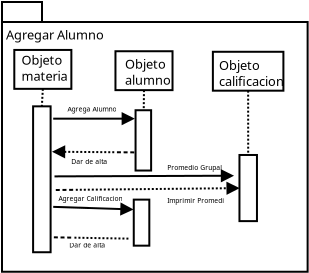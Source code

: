 <?xml version="1.0" encoding="UTF-8"?>
<dia:diagram xmlns:dia="http://www.lysator.liu.se/~alla/dia/">
  <dia:layer name="Fondo" visible="true" active="true">
    <dia:object type="UML - LargePackage" version="0" id="O0">
      <dia:attribute name="obj_pos">
        <dia:point val="0.118,24.039"/>
      </dia:attribute>
      <dia:attribute name="obj_bb">
        <dia:rectangle val="0.068,22.989;15.45,36.576"/>
      </dia:attribute>
      <dia:attribute name="meta">
        <dia:composite type="dict"/>
      </dia:attribute>
      <dia:attribute name="elem_corner">
        <dia:point val="0.118,24.039"/>
      </dia:attribute>
      <dia:attribute name="elem_width">
        <dia:real val="15.281"/>
      </dia:attribute>
      <dia:attribute name="elem_height">
        <dia:real val="12.487"/>
      </dia:attribute>
      <dia:attribute name="line_width">
        <dia:real val="0.1"/>
      </dia:attribute>
      <dia:attribute name="line_colour">
        <dia:color val="#000000"/>
      </dia:attribute>
      <dia:attribute name="fill_colour">
        <dia:color val="#ffffff"/>
      </dia:attribute>
      <dia:attribute name="text_colour">
        <dia:color val="#000000"/>
      </dia:attribute>
      <dia:attribute name="stereotype">
        <dia:string>##</dia:string>
      </dia:attribute>
      <dia:attribute name="name">
        <dia:string>##</dia:string>
      </dia:attribute>
    </dia:object>
    <dia:object type="Standard - Text" version="1" id="O1">
      <dia:attribute name="obj_pos">
        <dia:point val="0.313,24.914"/>
      </dia:attribute>
      <dia:attribute name="obj_bb">
        <dia:rectangle val="0.313,24.274;4.873,25.047"/>
      </dia:attribute>
      <dia:attribute name="text">
        <dia:composite type="text">
          <dia:attribute name="string">
            <dia:string>#Agregar Alumno#</dia:string>
          </dia:attribute>
          <dia:attribute name="font">
            <dia:font family="sans" style="0" name="Helvetica"/>
          </dia:attribute>
          <dia:attribute name="height">
            <dia:real val="0.8"/>
          </dia:attribute>
          <dia:attribute name="pos">
            <dia:point val="0.313,24.914"/>
          </dia:attribute>
          <dia:attribute name="color">
            <dia:color val="#000000"/>
          </dia:attribute>
          <dia:attribute name="alignment">
            <dia:enum val="0"/>
          </dia:attribute>
        </dia:composite>
      </dia:attribute>
      <dia:attribute name="valign">
        <dia:enum val="3"/>
      </dia:attribute>
      <dia:childnode parent="O0"/>
    </dia:object>
    <dia:object type="Standard - Box" version="0" id="O2">
      <dia:attribute name="obj_pos">
        <dia:point val="0.733,25.436"/>
      </dia:attribute>
      <dia:attribute name="obj_bb">
        <dia:rectangle val="0.683,25.386;3.636,27.431"/>
      </dia:attribute>
      <dia:attribute name="elem_corner">
        <dia:point val="0.733,25.436"/>
      </dia:attribute>
      <dia:attribute name="elem_width">
        <dia:real val="2.853"/>
      </dia:attribute>
      <dia:attribute name="elem_height">
        <dia:real val="1.945"/>
      </dia:attribute>
      <dia:attribute name="show_background">
        <dia:boolean val="true"/>
      </dia:attribute>
      <dia:childnode parent="O0"/>
    </dia:object>
    <dia:object type="Standard - Text" version="1" id="O3">
      <dia:attribute name="obj_pos">
        <dia:point val="1.09,26.181"/>
      </dia:attribute>
      <dia:attribute name="obj_bb">
        <dia:rectangle val="1.09,25.541;3.227,27.114"/>
      </dia:attribute>
      <dia:attribute name="text">
        <dia:composite type="text">
          <dia:attribute name="string">
            <dia:string>#Objeto
materia#</dia:string>
          </dia:attribute>
          <dia:attribute name="font">
            <dia:font family="sans" style="0" name="Helvetica"/>
          </dia:attribute>
          <dia:attribute name="height">
            <dia:real val="0.8"/>
          </dia:attribute>
          <dia:attribute name="pos">
            <dia:point val="1.09,26.181"/>
          </dia:attribute>
          <dia:attribute name="color">
            <dia:color val="#000000"/>
          </dia:attribute>
          <dia:attribute name="alignment">
            <dia:enum val="0"/>
          </dia:attribute>
        </dia:composite>
      </dia:attribute>
      <dia:attribute name="valign">
        <dia:enum val="3"/>
      </dia:attribute>
      <dia:childnode parent="O0"/>
    </dia:object>
    <dia:object type="Standard - Box" version="0" id="O4">
      <dia:attribute name="obj_pos">
        <dia:point val="1.673,28.256"/>
      </dia:attribute>
      <dia:attribute name="obj_bb">
        <dia:rectangle val="1.623,28.206;2.599,35.601"/>
      </dia:attribute>
      <dia:attribute name="elem_corner">
        <dia:point val="1.673,28.256"/>
      </dia:attribute>
      <dia:attribute name="elem_width">
        <dia:real val="0.875"/>
      </dia:attribute>
      <dia:attribute name="elem_height">
        <dia:real val="7.295"/>
      </dia:attribute>
      <dia:attribute name="show_background">
        <dia:boolean val="true"/>
      </dia:attribute>
      <dia:childnode parent="O0"/>
    </dia:object>
    <dia:object type="Standard - Box" version="0" id="O5">
      <dia:attribute name="obj_pos">
        <dia:point val="5.791,25.501"/>
      </dia:attribute>
      <dia:attribute name="obj_bb">
        <dia:rectangle val="5.741,25.451;8.694,27.496"/>
      </dia:attribute>
      <dia:attribute name="elem_corner">
        <dia:point val="5.791,25.501"/>
      </dia:attribute>
      <dia:attribute name="elem_width">
        <dia:real val="2.853"/>
      </dia:attribute>
      <dia:attribute name="elem_height">
        <dia:real val="1.945"/>
      </dia:attribute>
      <dia:attribute name="show_background">
        <dia:boolean val="true"/>
      </dia:attribute>
    </dia:object>
    <dia:object type="Standard - Text" version="1" id="O6">
      <dia:attribute name="obj_pos">
        <dia:point val="6.267,26.377"/>
      </dia:attribute>
      <dia:attribute name="obj_bb">
        <dia:rectangle val="6.248,25.718;8.35,27.348"/>
      </dia:attribute>
      <dia:attribute name="text">
        <dia:composite type="text">
          <dia:attribute name="string">
            <dia:string>#Objeto
alumno#</dia:string>
          </dia:attribute>
          <dia:attribute name="font">
            <dia:font family="sans" style="0" name="Helvetica"/>
          </dia:attribute>
          <dia:attribute name="height">
            <dia:real val="0.8"/>
          </dia:attribute>
          <dia:attribute name="pos">
            <dia:point val="6.267,26.377"/>
          </dia:attribute>
          <dia:attribute name="color">
            <dia:color val="#000000"/>
          </dia:attribute>
          <dia:attribute name="alignment">
            <dia:enum val="0"/>
          </dia:attribute>
        </dia:composite>
      </dia:attribute>
      <dia:attribute name="valign">
        <dia:enum val="3"/>
      </dia:attribute>
    </dia:object>
    <dia:object type="Standard - Box" version="0" id="O7">
      <dia:attribute name="obj_pos">
        <dia:point val="6.796,28.451"/>
      </dia:attribute>
      <dia:attribute name="obj_bb">
        <dia:rectangle val="6.746,28.401;7.624,31.516"/>
      </dia:attribute>
      <dia:attribute name="elem_corner">
        <dia:point val="6.796,28.451"/>
      </dia:attribute>
      <dia:attribute name="elem_width">
        <dia:real val="0.778"/>
      </dia:attribute>
      <dia:attribute name="elem_height">
        <dia:real val="3.015"/>
      </dia:attribute>
      <dia:attribute name="show_background">
        <dia:boolean val="true"/>
      </dia:attribute>
      <dia:childnode parent="O0"/>
    </dia:object>
    <dia:object type="Standard - Box" version="0" id="O8">
      <dia:attribute name="obj_pos">
        <dia:point val="6.706,32.92"/>
      </dia:attribute>
      <dia:attribute name="obj_bb">
        <dia:rectangle val="6.656,32.87;7.534,35.272"/>
      </dia:attribute>
      <dia:attribute name="elem_corner">
        <dia:point val="6.706,32.92"/>
      </dia:attribute>
      <dia:attribute name="elem_width">
        <dia:real val="0.778"/>
      </dia:attribute>
      <dia:attribute name="elem_height">
        <dia:real val="2.302"/>
      </dia:attribute>
      <dia:attribute name="show_background">
        <dia:boolean val="true"/>
      </dia:attribute>
    </dia:object>
    <dia:object type="Standard - Box" version="0" id="O9">
      <dia:attribute name="obj_pos">
        <dia:point val="10.662,25.528"/>
      </dia:attribute>
      <dia:attribute name="obj_bb">
        <dia:rectangle val="10.612,25.478;14.238,27.523"/>
      </dia:attribute>
      <dia:attribute name="elem_corner">
        <dia:point val="10.662,25.528"/>
      </dia:attribute>
      <dia:attribute name="elem_width">
        <dia:real val="3.526"/>
      </dia:attribute>
      <dia:attribute name="elem_height">
        <dia:real val="1.945"/>
      </dia:attribute>
      <dia:attribute name="show_background">
        <dia:boolean val="true"/>
      </dia:attribute>
    </dia:object>
    <dia:object type="Standard - Text" version="1" id="O10">
      <dia:attribute name="obj_pos">
        <dia:point val="10.968,26.442"/>
      </dia:attribute>
      <dia:attribute name="obj_bb">
        <dia:rectangle val="10.968,25.783;14.043,27.413"/>
      </dia:attribute>
      <dia:attribute name="text">
        <dia:composite type="text">
          <dia:attribute name="string">
            <dia:string>#Objeto
calificacion#</dia:string>
          </dia:attribute>
          <dia:attribute name="font">
            <dia:font family="sans" style="0" name="Helvetica"/>
          </dia:attribute>
          <dia:attribute name="height">
            <dia:real val="0.8"/>
          </dia:attribute>
          <dia:attribute name="pos">
            <dia:point val="10.968,26.442"/>
          </dia:attribute>
          <dia:attribute name="color">
            <dia:color val="#000000"/>
          </dia:attribute>
          <dia:attribute name="alignment">
            <dia:enum val="0"/>
          </dia:attribute>
        </dia:composite>
      </dia:attribute>
      <dia:attribute name="valign">
        <dia:enum val="3"/>
      </dia:attribute>
    </dia:object>
    <dia:object type="Standard - Line" version="0" id="O11">
      <dia:attribute name="obj_pos">
        <dia:point val="2.678,28.872"/>
      </dia:attribute>
      <dia:attribute name="obj_bb">
        <dia:rectangle val="2.628,28.541;6.81,29.203"/>
      </dia:attribute>
      <dia:attribute name="conn_endpoints">
        <dia:point val="2.678,28.872"/>
        <dia:point val="6.699,28.872"/>
      </dia:attribute>
      <dia:attribute name="numcp">
        <dia:int val="1"/>
      </dia:attribute>
      <dia:attribute name="end_arrow">
        <dia:enum val="3"/>
      </dia:attribute>
      <dia:attribute name="end_arrow_length">
        <dia:real val="0.5"/>
      </dia:attribute>
      <dia:attribute name="end_arrow_width">
        <dia:real val="0.5"/>
      </dia:attribute>
      <dia:childnode parent="O0"/>
    </dia:object>
    <dia:object type="Standard - Text" version="1" id="O12">
      <dia:attribute name="obj_pos">
        <dia:point val="3.392,28.516"/>
      </dia:attribute>
      <dia:attribute name="obj_bb">
        <dia:rectangle val="3.392,28.176;5.692,28.586"/>
      </dia:attribute>
      <dia:attribute name="text">
        <dia:composite type="text">
          <dia:attribute name="string">
            <dia:string>#Agrega Alumno#</dia:string>
          </dia:attribute>
          <dia:attribute name="font">
            <dia:font family="sans" style="0" name="Helvetica"/>
          </dia:attribute>
          <dia:attribute name="height">
            <dia:real val="0.426"/>
          </dia:attribute>
          <dia:attribute name="pos">
            <dia:point val="3.392,28.516"/>
          </dia:attribute>
          <dia:attribute name="color">
            <dia:color val="#000000"/>
          </dia:attribute>
          <dia:attribute name="alignment">
            <dia:enum val="0"/>
          </dia:attribute>
        </dia:composite>
      </dia:attribute>
      <dia:attribute name="valign">
        <dia:enum val="3"/>
      </dia:attribute>
      <dia:childnode parent="O0"/>
    </dia:object>
    <dia:object type="Standard - Line" version="0" id="O13">
      <dia:attribute name="obj_pos">
        <dia:point val="6.731,30.558"/>
      </dia:attribute>
      <dia:attribute name="obj_bb">
        <dia:rectangle val="2.567,30.199;6.843,30.885"/>
      </dia:attribute>
      <dia:attribute name="conn_endpoints">
        <dia:point val="6.731,30.558"/>
        <dia:point val="2.678,30.526"/>
      </dia:attribute>
      <dia:attribute name="numcp">
        <dia:int val="1"/>
      </dia:attribute>
      <dia:attribute name="line_style">
        <dia:enum val="4"/>
      </dia:attribute>
      <dia:attribute name="start_arrow">
        <dia:enum val="33"/>
      </dia:attribute>
      <dia:attribute name="start_arrow_length">
        <dia:real val="0.5"/>
      </dia:attribute>
      <dia:attribute name="start_arrow_width">
        <dia:real val="0.5"/>
      </dia:attribute>
      <dia:attribute name="end_arrow">
        <dia:enum val="3"/>
      </dia:attribute>
      <dia:attribute name="end_arrow_length">
        <dia:real val="0.5"/>
      </dia:attribute>
      <dia:attribute name="end_arrow_width">
        <dia:real val="0.5"/>
      </dia:attribute>
      <dia:childnode parent="O0"/>
    </dia:object>
    <dia:object type="Standard - Text" version="1" id="O14">
      <dia:attribute name="obj_pos">
        <dia:point val="3.576,31.135"/>
      </dia:attribute>
      <dia:attribute name="obj_bb">
        <dia:rectangle val="3.576,30.785;5.244,31.225"/>
      </dia:attribute>
      <dia:attribute name="text">
        <dia:composite type="text">
          <dia:attribute name="string">
            <dia:string>#Dar de alta#</dia:string>
          </dia:attribute>
          <dia:attribute name="font">
            <dia:font family="sans" style="0" name="Helvetica"/>
          </dia:attribute>
          <dia:attribute name="height">
            <dia:real val="0.426"/>
          </dia:attribute>
          <dia:attribute name="pos">
            <dia:point val="3.576,31.135"/>
          </dia:attribute>
          <dia:attribute name="color">
            <dia:color val="#000000"/>
          </dia:attribute>
          <dia:attribute name="alignment">
            <dia:enum val="0"/>
          </dia:attribute>
        </dia:composite>
      </dia:attribute>
      <dia:attribute name="valign">
        <dia:enum val="3"/>
      </dia:attribute>
    </dia:object>
    <dia:object type="Standard - Box" version="0" id="O15">
      <dia:attribute name="obj_pos">
        <dia:point val="11.991,30.688"/>
      </dia:attribute>
      <dia:attribute name="obj_bb">
        <dia:rectangle val="11.941,30.638;12.916,34.045"/>
      </dia:attribute>
      <dia:attribute name="elem_corner">
        <dia:point val="11.991,30.688"/>
      </dia:attribute>
      <dia:attribute name="elem_width">
        <dia:real val="0.875"/>
      </dia:attribute>
      <dia:attribute name="elem_height">
        <dia:real val="3.307"/>
      </dia:attribute>
      <dia:attribute name="show_background">
        <dia:boolean val="true"/>
      </dia:attribute>
    </dia:object>
    <dia:object type="Standard - Line" version="0" id="O16">
      <dia:attribute name="obj_pos">
        <dia:point val="2.678,33.282"/>
      </dia:attribute>
      <dia:attribute name="obj_bb">
        <dia:rectangle val="2.627,33.062;6.745,33.724"/>
      </dia:attribute>
      <dia:attribute name="conn_endpoints">
        <dia:point val="2.678,33.282"/>
        <dia:point val="6.634,33.411"/>
      </dia:attribute>
      <dia:attribute name="numcp">
        <dia:int val="1"/>
      </dia:attribute>
      <dia:attribute name="end_arrow">
        <dia:enum val="3"/>
      </dia:attribute>
      <dia:attribute name="end_arrow_length">
        <dia:real val="0.5"/>
      </dia:attribute>
      <dia:attribute name="end_arrow_width">
        <dia:real val="0.5"/>
      </dia:attribute>
      <dia:childnode parent="O0"/>
    </dia:object>
    <dia:object type="Standard - Line" version="0" id="O17">
      <dia:attribute name="obj_pos">
        <dia:point val="2.743,31.758"/>
      </dia:attribute>
      <dia:attribute name="obj_bb">
        <dia:rectangle val="2.693,31.396;11.771,32.058"/>
      </dia:attribute>
      <dia:attribute name="conn_endpoints">
        <dia:point val="2.743,31.758"/>
        <dia:point val="11.659,31.725"/>
      </dia:attribute>
      <dia:attribute name="numcp">
        <dia:int val="1"/>
      </dia:attribute>
      <dia:attribute name="end_arrow">
        <dia:enum val="3"/>
      </dia:attribute>
      <dia:attribute name="end_arrow_length">
        <dia:real val="0.5"/>
      </dia:attribute>
      <dia:attribute name="end_arrow_width">
        <dia:real val="0.5"/>
      </dia:attribute>
      <dia:childnode parent="O0"/>
    </dia:object>
    <dia:object type="Standard - Text" version="1" id="O18">
      <dia:attribute name="obj_pos">
        <dia:point val="2.938,32.99"/>
      </dia:attribute>
      <dia:attribute name="obj_bb">
        <dia:rectangle val="2.938,32.652;5.875,33.06"/>
      </dia:attribute>
      <dia:attribute name="text">
        <dia:composite type="text">
          <dia:attribute name="string">
            <dia:string>#Agregar Calificacion#</dia:string>
          </dia:attribute>
          <dia:attribute name="font">
            <dia:font family="sans" style="0" name="Helvetica"/>
          </dia:attribute>
          <dia:attribute name="height">
            <dia:real val="0.423"/>
          </dia:attribute>
          <dia:attribute name="pos">
            <dia:point val="2.938,32.99"/>
          </dia:attribute>
          <dia:attribute name="color">
            <dia:color val="#000000"/>
          </dia:attribute>
          <dia:attribute name="alignment">
            <dia:enum val="0"/>
          </dia:attribute>
        </dia:composite>
      </dia:attribute>
      <dia:attribute name="valign">
        <dia:enum val="3"/>
      </dia:attribute>
      <dia:childnode parent="O0"/>
    </dia:object>
    <dia:object type="Standard - Line" version="0" id="O19">
      <dia:attribute name="obj_pos">
        <dia:point val="6.439,34.87"/>
      </dia:attribute>
      <dia:attribute name="obj_bb">
        <dia:rectangle val="2.599,34.484;6.49,35.146"/>
      </dia:attribute>
      <dia:attribute name="conn_endpoints">
        <dia:point val="6.439,34.87"/>
        <dia:point val="2.711,34.805"/>
      </dia:attribute>
      <dia:attribute name="numcp">
        <dia:int val="1"/>
      </dia:attribute>
      <dia:attribute name="line_style">
        <dia:enum val="4"/>
      </dia:attribute>
      <dia:attribute name="end_arrow">
        <dia:enum val="33"/>
      </dia:attribute>
      <dia:attribute name="end_arrow_length">
        <dia:real val="0.5"/>
      </dia:attribute>
      <dia:attribute name="end_arrow_width">
        <dia:real val="0.5"/>
      </dia:attribute>
      <dia:childnode parent="O0"/>
    </dia:object>
    <dia:object type="Standard - Text" version="1" id="O20">
      <dia:attribute name="obj_pos">
        <dia:point val="3.479,35.315"/>
      </dia:attribute>
      <dia:attribute name="obj_bb">
        <dia:rectangle val="3.479,34.977;5.129,35.385"/>
      </dia:attribute>
      <dia:attribute name="text">
        <dia:composite type="text">
          <dia:attribute name="string">
            <dia:string>#Dar de alta#</dia:string>
          </dia:attribute>
          <dia:attribute name="font">
            <dia:font family="sans" style="0" name="Helvetica"/>
          </dia:attribute>
          <dia:attribute name="height">
            <dia:real val="0.423"/>
          </dia:attribute>
          <dia:attribute name="pos">
            <dia:point val="3.479,35.315"/>
          </dia:attribute>
          <dia:attribute name="color">
            <dia:color val="#000000"/>
          </dia:attribute>
          <dia:attribute name="alignment">
            <dia:enum val="0"/>
          </dia:attribute>
        </dia:composite>
      </dia:attribute>
      <dia:attribute name="valign">
        <dia:enum val="3"/>
      </dia:attribute>
    </dia:object>
    <dia:object type="Standard - Text" version="1" id="O21">
      <dia:attribute name="obj_pos">
        <dia:point val="8.384,31.434"/>
      </dia:attribute>
      <dia:attribute name="obj_bb">
        <dia:rectangle val="8.384,31.096;10.864,31.504"/>
      </dia:attribute>
      <dia:attribute name="text">
        <dia:composite type="text">
          <dia:attribute name="string">
            <dia:string>#Promedio Grupal#</dia:string>
          </dia:attribute>
          <dia:attribute name="font">
            <dia:font family="sans" style="0" name="Helvetica"/>
          </dia:attribute>
          <dia:attribute name="height">
            <dia:real val="0.423"/>
          </dia:attribute>
          <dia:attribute name="pos">
            <dia:point val="8.384,31.434"/>
          </dia:attribute>
          <dia:attribute name="color">
            <dia:color val="#000000"/>
          </dia:attribute>
          <dia:attribute name="alignment">
            <dia:enum val="0"/>
          </dia:attribute>
        </dia:composite>
      </dia:attribute>
      <dia:attribute name="valign">
        <dia:enum val="3"/>
      </dia:attribute>
      <dia:childnode parent="O0"/>
    </dia:object>
    <dia:object type="Standard - Line" version="0" id="O22">
      <dia:attribute name="obj_pos">
        <dia:point val="2.808,32.439"/>
      </dia:attribute>
      <dia:attribute name="obj_bb">
        <dia:rectangle val="2.696,32.021;12.071,32.764"/>
      </dia:attribute>
      <dia:attribute name="conn_endpoints">
        <dia:point val="2.808,32.439"/>
        <dia:point val="11.959,32.346"/>
      </dia:attribute>
      <dia:attribute name="numcp">
        <dia:int val="1"/>
      </dia:attribute>
      <dia:attribute name="line_style">
        <dia:enum val="4"/>
      </dia:attribute>
      <dia:attribute name="start_arrow">
        <dia:enum val="33"/>
      </dia:attribute>
      <dia:attribute name="start_arrow_length">
        <dia:real val="0.5"/>
      </dia:attribute>
      <dia:attribute name="start_arrow_width">
        <dia:real val="0.5"/>
      </dia:attribute>
      <dia:attribute name="end_arrow">
        <dia:enum val="3"/>
      </dia:attribute>
      <dia:attribute name="end_arrow_length">
        <dia:real val="0.5"/>
      </dia:attribute>
      <dia:attribute name="end_arrow_width">
        <dia:real val="0.5"/>
      </dia:attribute>
      <dia:connections>
        <dia:connection handle="1" to="O15" connection="8"/>
      </dia:connections>
      <dia:childnode parent="O0"/>
    </dia:object>
    <dia:object type="Standard - Text" version="1" id="O23">
      <dia:attribute name="obj_pos">
        <dia:point val="8.384,33.087"/>
      </dia:attribute>
      <dia:attribute name="obj_bb">
        <dia:rectangle val="8.384,32.75;10.982,33.157"/>
      </dia:attribute>
      <dia:attribute name="text">
        <dia:composite type="text">
          <dia:attribute name="string">
            <dia:string>#Imprimir Promedi#</dia:string>
          </dia:attribute>
          <dia:attribute name="font">
            <dia:font family="sans" style="0" name="Helvetica"/>
          </dia:attribute>
          <dia:attribute name="height">
            <dia:real val="0.423"/>
          </dia:attribute>
          <dia:attribute name="pos">
            <dia:point val="8.384,33.087"/>
          </dia:attribute>
          <dia:attribute name="color">
            <dia:color val="#000000"/>
          </dia:attribute>
          <dia:attribute name="alignment">
            <dia:enum val="0"/>
          </dia:attribute>
        </dia:composite>
      </dia:attribute>
      <dia:attribute name="valign">
        <dia:enum val="3"/>
      </dia:attribute>
      <dia:childnode parent="O0"/>
    </dia:object>
    <dia:object type="Standard - Line" version="0" id="O24">
      <dia:attribute name="obj_pos">
        <dia:point val="2.16,27.381"/>
      </dia:attribute>
      <dia:attribute name="obj_bb">
        <dia:rectangle val="2.058,27.328;2.212,28.309"/>
      </dia:attribute>
      <dia:attribute name="conn_endpoints">
        <dia:point val="2.16,27.381"/>
        <dia:point val="2.111,28.256"/>
      </dia:attribute>
      <dia:attribute name="numcp">
        <dia:int val="1"/>
      </dia:attribute>
      <dia:attribute name="line_style">
        <dia:enum val="4"/>
      </dia:attribute>
      <dia:connections>
        <dia:connection handle="0" to="O2" connection="6"/>
        <dia:connection handle="1" to="O4" connection="1"/>
      </dia:connections>
      <dia:childnode parent="O0"/>
    </dia:object>
    <dia:object type="Standard - Line" version="0" id="O25">
      <dia:attribute name="obj_pos">
        <dia:point val="7.217,27.446"/>
      </dia:attribute>
      <dia:attribute name="obj_bb">
        <dia:rectangle val="7.154,27.395;7.268,28.452"/>
      </dia:attribute>
      <dia:attribute name="conn_endpoints">
        <dia:point val="7.217,27.446"/>
        <dia:point val="7.205,28.401"/>
      </dia:attribute>
      <dia:attribute name="numcp">
        <dia:int val="1"/>
      </dia:attribute>
      <dia:attribute name="line_style">
        <dia:enum val="4"/>
      </dia:attribute>
      <dia:connections>
        <dia:connection handle="0" to="O5" connection="6"/>
        <dia:connection handle="1" to="O7" connection="8"/>
      </dia:connections>
      <dia:childnode parent="O0"/>
    </dia:object>
    <dia:object type="Standard - Line" version="0" id="O26">
      <dia:attribute name="obj_pos">
        <dia:point val="12.425,27.473"/>
      </dia:attribute>
      <dia:attribute name="obj_bb">
        <dia:rectangle val="12.375,27.423;12.477,30.688"/>
      </dia:attribute>
      <dia:attribute name="conn_endpoints">
        <dia:point val="12.425,27.473"/>
        <dia:point val="12.427,30.638"/>
      </dia:attribute>
      <dia:attribute name="numcp">
        <dia:int val="1"/>
      </dia:attribute>
      <dia:attribute name="line_style">
        <dia:enum val="4"/>
      </dia:attribute>
      <dia:connections>
        <dia:connection handle="0" to="O9" connection="6"/>
        <dia:connection handle="1" to="O15" connection="8"/>
      </dia:connections>
      <dia:childnode parent="O0"/>
    </dia:object>
  </dia:layer>
</dia:diagram>
